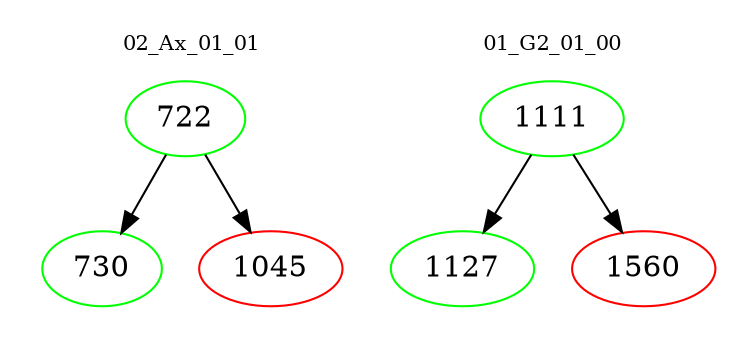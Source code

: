 digraph{
subgraph cluster_0 {
color = white
label = "02_Ax_01_01";
fontsize=10;
T0_722 [label="722", color="green"]
T0_722 -> T0_730 [color="black"]
T0_730 [label="730", color="green"]
T0_722 -> T0_1045 [color="black"]
T0_1045 [label="1045", color="red"]
}
subgraph cluster_1 {
color = white
label = "01_G2_01_00";
fontsize=10;
T1_1111 [label="1111", color="green"]
T1_1111 -> T1_1127 [color="black"]
T1_1127 [label="1127", color="green"]
T1_1111 -> T1_1560 [color="black"]
T1_1560 [label="1560", color="red"]
}
}
